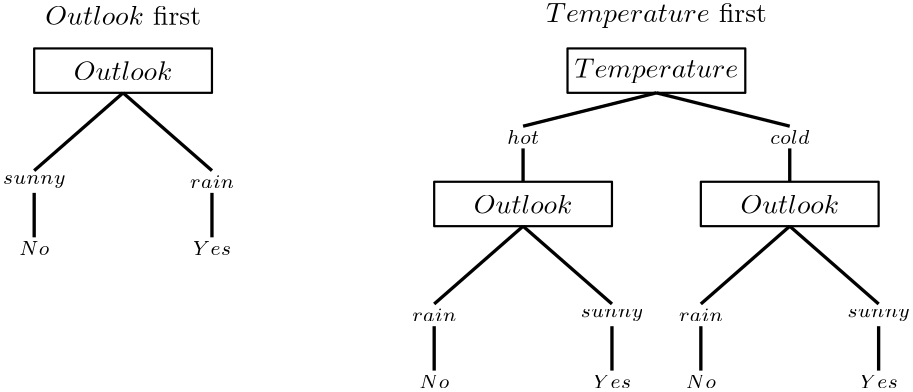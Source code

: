 <?xml version="1.0"?>
<!DOCTYPE ipe SYSTEM "ipe.dtd">
<ipe version="70218" creator="Ipe 7.2.28">
<info created="D:20250930093143" modified="D:20250930094147"/>
<ipestyle name="basic">
<symbol name="arrow/arc(spx)">
<path stroke="sym-stroke" fill="sym-stroke" pen="sym-pen">
0 0 m
-1 0.333 l
-1 -0.333 l
h
</path>
</symbol>
<symbol name="arrow/farc(spx)">
<path stroke="sym-stroke" fill="white" pen="sym-pen">
0 0 m
-1 0.333 l
-1 -0.333 l
h
</path>
</symbol>
<symbol name="arrow/ptarc(spx)">
<path stroke="sym-stroke" fill="sym-stroke" pen="sym-pen">
0 0 m
-1 0.333 l
-0.8 0 l
-1 -0.333 l
h
</path>
</symbol>
<symbol name="arrow/fptarc(spx)">
<path stroke="sym-stroke" fill="white" pen="sym-pen">
0 0 m
-1 0.333 l
-0.8 0 l
-1 -0.333 l
h
</path>
</symbol>
<symbol name="mark/circle(sx)" transformations="translations">
<path fill="sym-stroke">
0.6 0 0 0.6 0 0 e
0.4 0 0 0.4 0 0 e
</path>
</symbol>
<symbol name="mark/disk(sx)" transformations="translations">
<path fill="sym-stroke">
0.6 0 0 0.6 0 0 e
</path>
</symbol>
<symbol name="mark/fdisk(sfx)" transformations="translations">
<group>
<path fill="sym-fill">
0.5 0 0 0.5 0 0 e
</path>
<path fill="sym-stroke" fillrule="eofill">
0.6 0 0 0.6 0 0 e
0.4 0 0 0.4 0 0 e
</path>
</group>
</symbol>
<symbol name="mark/box(sx)" transformations="translations">
<path fill="sym-stroke" fillrule="eofill">
-0.6 -0.6 m
0.6 -0.6 l
0.6 0.6 l
-0.6 0.6 l
h
-0.4 -0.4 m
0.4 -0.4 l
0.4 0.4 l
-0.4 0.4 l
h
</path>
</symbol>
<symbol name="mark/square(sx)" transformations="translations">
<path fill="sym-stroke">
-0.6 -0.6 m
0.6 -0.6 l
0.6 0.6 l
-0.6 0.6 l
h
</path>
</symbol>
<symbol name="mark/fsquare(sfx)" transformations="translations">
<group>
<path fill="sym-fill">
-0.5 -0.5 m
0.5 -0.5 l
0.5 0.5 l
-0.5 0.5 l
h
</path>
<path fill="sym-stroke" fillrule="eofill">
-0.6 -0.6 m
0.6 -0.6 l
0.6 0.6 l
-0.6 0.6 l
h
-0.4 -0.4 m
0.4 -0.4 l
0.4 0.4 l
-0.4 0.4 l
h
</path>
</group>
</symbol>
<symbol name="mark/cross(sx)" transformations="translations">
<group>
<path fill="sym-stroke">
-0.43 -0.57 m
0.57 0.43 l
0.43 0.57 l
-0.57 -0.43 l
h
</path>
<path fill="sym-stroke">
-0.43 0.57 m
0.57 -0.43 l
0.43 -0.57 l
-0.57 0.43 l
h
</path>
</group>
</symbol>
<symbol name="arrow/fnormal(spx)">
<path stroke="sym-stroke" fill="white" pen="sym-pen">
0 0 m
-1 0.333 l
-1 -0.333 l
h
</path>
</symbol>
<symbol name="arrow/pointed(spx)">
<path stroke="sym-stroke" fill="sym-stroke" pen="sym-pen">
0 0 m
-1 0.333 l
-0.8 0 l
-1 -0.333 l
h
</path>
</symbol>
<symbol name="arrow/fpointed(spx)">
<path stroke="sym-stroke" fill="white" pen="sym-pen">
0 0 m
-1 0.333 l
-0.8 0 l
-1 -0.333 l
h
</path>
</symbol>
<symbol name="arrow/linear(spx)">
<path stroke="sym-stroke" pen="sym-pen">
-1 0.333 m
0 0 l
-1 -0.333 l
</path>
</symbol>
<symbol name="arrow/fdouble(spx)">
<path stroke="sym-stroke" fill="white" pen="sym-pen">
0 0 m
-1 0.333 l
-1 -0.333 l
h
-1 0 m
-2 0.333 l
-2 -0.333 l
h
</path>
</symbol>
<symbol name="arrow/double(spx)">
<path stroke="sym-stroke" fill="sym-stroke" pen="sym-pen">
0 0 m
-1 0.333 l
-1 -0.333 l
h
-1 0 m
-2 0.333 l
-2 -0.333 l
h
</path>
</symbol>
<symbol name="arrow/mid-normal(spx)">
<path stroke="sym-stroke" fill="sym-stroke" pen="sym-pen">
0.5 0 m
-0.5 0.333 l
-0.5 -0.333 l
h
</path>
</symbol>
<symbol name="arrow/mid-fnormal(spx)">
<path stroke="sym-stroke" fill="white" pen="sym-pen">
0.5 0 m
-0.5 0.333 l
-0.5 -0.333 l
h
</path>
</symbol>
<symbol name="arrow/mid-pointed(spx)">
<path stroke="sym-stroke" fill="sym-stroke" pen="sym-pen">
0.5 0 m
-0.5 0.333 l
-0.3 0 l
-0.5 -0.333 l
h
</path>
</symbol>
<symbol name="arrow/mid-fpointed(spx)">
<path stroke="sym-stroke" fill="white" pen="sym-pen">
0.5 0 m
-0.5 0.333 l
-0.3 0 l
-0.5 -0.333 l
h
</path>
</symbol>
<symbol name="arrow/mid-double(spx)">
<path stroke="sym-stroke" fill="sym-stroke" pen="sym-pen">
1 0 m
0 0.333 l
0 -0.333 l
h
0 0 m
-1 0.333 l
-1 -0.333 l
h
</path>
</symbol>
<symbol name="arrow/mid-fdouble(spx)">
<path stroke="sym-stroke" fill="white" pen="sym-pen">
1 0 m
0 0.333 l
0 -0.333 l
h
0 0 m
-1 0.333 l
-1 -0.333 l
h
</path>
</symbol>
<anglesize name="22.5 deg" value="22.5"/>
<anglesize name="30 deg" value="30"/>
<anglesize name="45 deg" value="45"/>
<anglesize name="60 deg" value="60"/>
<anglesize name="90 deg" value="90"/>
<arrowsize name="large" value="10"/>
<arrowsize name="small" value="5"/>
<arrowsize name="tiny" value="3"/>
<color name="blue" value="0 0 1"/>
<color name="brown" value="0.647 0.165 0.165"/>
<color name="darkblue" value="0 0 0.545"/>
<color name="darkcyan" value="0 0.545 0.545"/>
<color name="darkgray" value="0.663"/>
<color name="darkgreen" value="0 0.392 0"/>
<color name="darkmagenta" value="0.545 0 0.545"/>
<color name="darkorange" value="1 0.549 0"/>
<color name="darkred" value="0.545 0 0"/>
<color name="gold" value="1 0.843 0"/>
<color name="gray" value="0.745"/>
<color name="green" value="0 1 0"/>
<color name="lightblue" value="0.678 0.847 0.902"/>
<color name="lightcyan" value="0.878 1 1"/>
<color name="lightgray" value="0.827"/>
<color name="lightgreen" value="0.565 0.933 0.565"/>
<color name="lightyellow" value="1 1 0.878"/>
<color name="navy" value="0 0 0.502"/>
<color name="orange" value="1 0.647 0"/>
<color name="pink" value="1 0.753 0.796"/>
<color name="purple" value="0.627 0.125 0.941"/>
<color name="red" value="1 0 0"/>
<color name="seagreen" value="0.18 0.545 0.341"/>
<color name="turquoise" value="0.251 0.878 0.816"/>
<color name="violet" value="0.933 0.51 0.933"/>
<color name="yellow" value="1 1 0"/>
<dashstyle name="dash dot dotted" value="[4 2 1 2 1 2] 0"/>
<dashstyle name="dash dotted" value="[4 2 1 2] 0"/>
<dashstyle name="dashed" value="[4] 0"/>
<dashstyle name="dotted" value="[1 3] 0"/>
<gridsize name="10 pts (~3.5 mm)" value="10"/>
<gridsize name="14 pts (~5 mm)" value="14"/>
<gridsize name="16 pts (~6 mm)" value="16"/>
<gridsize name="20 pts (~7 mm)" value="20"/>
<gridsize name="28 pts (~10 mm)" value="28"/>
<gridsize name="32 pts (~12 mm)" value="32"/>
<gridsize name="4 pts" value="4"/>
<gridsize name="56 pts (~20 mm)" value="56"/>
<gridsize name="8 pts (~3 mm)" value="8"/>
<opacity name="10%" value="0.1"/>
<opacity name="30%" value="0.3"/>
<opacity name="50%" value="0.5"/>
<opacity name="75%" value="0.75"/>
<pen name="fat" value="1.2"/>
<pen name="heavier" value="0.8"/>
<pen name="ultrafat" value="2"/>
<symbolsize name="large" value="5"/>
<symbolsize name="small" value="2"/>
<symbolsize name="tiny" value="1.1"/>
<textsize name="Huge" value="\Huge"/>
<textsize name="LARGE" value="\LARGE"/>
<textsize name="Large" value="\Large"/>
<textsize name="footnote" value="\footnotesize"/>
<textsize name="huge" value="\huge"/>
<textsize name="large" value="\large"/>
<textsize name="script" value="\scriptsize"/>
<textsize name="small" value="\small"/>
<textsize name="tiny" value="\tiny"/>
<textstyle name="center" begin="\begin{center}" end="\end{center}"/>
<textstyle name="item" begin="\begin{itemize}\item{}" end="\end{itemize}"/>
<textstyle name="itemize" begin="\begin{itemize}" end="\end{itemize}"/>
<tiling name="falling" angle="-60" step="4" width="1"/>
<tiling name="rising" angle="30" step="4" width="1"/>
</ipestyle>
<page>
<layer name="alpha"/>
<view layers="alpha" active="alpha"/>
<path layer="alpha" matrix="1.33333 0 0 1 88 -32" stroke="black" pen="heavier">
192 768 m
192 752 l
240 752 l
240 768 l
h
</path>
<text matrix="1 0 0 1 160 -28" transformations="translations" pos="216 756" stroke="black" type="label" width="58.992" height="6.815" depth="1.93" halign="center" valign="center" style="math">Temperature</text>
<path matrix="1.33333 0 0 1 -104 -32" stroke="black" pen="heavier">
192 768 m
192 752 l
240 752 l
240 768 l
h
</path>
<text matrix="1 0 0 1 -32 -28" transformations="translations" pos="216 756" stroke="black" type="label" width="35.504" height="6.918" depth="0" halign="center" valign="center" style="math">Outlook</text>
<text matrix="1 0 0 1 -64 -68" transformations="translations" pos="216 756" stroke="black" type="label" width="22.611" height="3.009" depth="1.35" halign="center" valign="center" size="script" style="math">sunny</text>
<text matrix="1 0 0 1 0 -68" transformations="translations" pos="216 756" stroke="black" type="label" width="15.979" height="4.615" depth="0" halign="center" valign="center" size="script" style="math">rain</text>
<text matrix="1 0 0 1 -64 -92" transformations="translations" pos="216 756" stroke="black" type="label" width="10.991" height="4.765" depth="0" halign="center" valign="center" size="script" style="math">No</text>
<text matrix="1 0 0 1 0 -92" transformations="translations" pos="216 756" stroke="black" type="label" width="13.939" height="4.765" depth="0" halign="center" valign="center" size="script" style="math">Yes</text>
<path stroke="0" pen="fat">
184 720 m
152 692 l
</path>
<path stroke="0" pen="fat">
184 720 m
216 692 l
</path>
<path stroke="0" pen="fat">
216 684 m
216 668 l
</path>
<path stroke="0" pen="fat">
152 684 m
152 668 l
</path>
<path matrix="1.33333 0 0 1 40 -80" stroke="black" pen="heavier">
192 768 m
192 752 l
240 752 l
240 768 l
h
</path>
<text matrix="1 0 0 1 112 -76" transformations="translations" pos="216 756" stroke="black" type="label" width="35.504" height="6.918" depth="0" halign="center" valign="center" style="math">Outlook</text>
<text matrix="1 0 0 1 80 -140" transformations="translations" pos="216 756" stroke="black" type="label" width="10.991" height="4.765" depth="0" halign="center" valign="center" size="script" style="math">No</text>
<text matrix="1 0 0 1 144 -140" transformations="translations" pos="216 756" stroke="black" type="label" width="13.939" height="4.765" depth="0" halign="center" valign="center" size="script" style="math">Yes</text>
<path matrix="1 0 0 1 144 -48" stroke="0" pen="fat">
184 720 m
152 692 l
</path>
<path matrix="1 0 0 1 144 -48" stroke="0" pen="fat">
184 720 m
216 692 l
</path>
<path matrix="1 0 0 1 144 -48" stroke="0" pen="fat">
216 684 m
216 668 l
</path>
<path matrix="1 0 0 1 144 -48" stroke="0" pen="fat">
152 684 m
152 668 l
</path>
<path matrix="1.33333 0 0 1 136 -80" stroke="black" pen="heavier">
192 768 m
192 752 l
240 752 l
240 768 l
h
</path>
<text matrix="1 0 0 1 208 -76" transformations="translations" pos="216 756" stroke="black" type="label" width="35.504" height="6.918" depth="0" halign="center" valign="center" style="math">Outlook</text>
<text matrix="1 0 0 1 176 -140" transformations="translations" pos="216 756" stroke="black" type="label" width="10.991" height="4.765" depth="0" halign="center" valign="center" size="script" style="math">No</text>
<text matrix="1 0 0 1 240 -140" transformations="translations" pos="216 756" stroke="black" type="label" width="13.939" height="4.765" depth="0" halign="center" valign="center" size="script" style="math">Yes</text>
<path matrix="1 0 0 1 240 -48" stroke="0" pen="fat">
184 720 m
152 692 l
</path>
<path matrix="1 0 0 1 240 -48" stroke="0" pen="fat">
184 720 m
216 692 l
</path>
<path matrix="1 0 0 1 240 -48" stroke="0" pen="fat">
216 684 m
216 668 l
</path>
<path matrix="1 0 0 1 240 -48" stroke="0" pen="fat">
152 684 m
152 668 l
</path>
<text matrix="1 0 0 1 144 -116" transformations="translations" pos="216 756" stroke="black" type="label" width="22.611" height="3.009" depth="1.35" halign="center" valign="center" size="script" style="math">sunny</text>
<text matrix="1 0 0 1 80 -116" transformations="translations" pos="216 756" stroke="black" type="label" width="15.979" height="4.615" depth="0" halign="center" valign="center" size="script" style="math">rain</text>
<text matrix="1 0 0 1 112 -52" transformations="translations" pos="216 756" stroke="black" type="label" width="11.606" height="4.843" depth="0" halign="center" valign="center" size="script" style="math">hot</text>
<text matrix="1 0 0 1 208 -52" transformations="translations" pos="216 756" stroke="black" type="label" width="14.2" height="4.843" depth="0" halign="center" valign="center" size="script" style="math">cold</text>
<path matrix="1 0 0 1 24 0" stroke="0" pen="fat">
352 720 m
304 708 l
</path>
<path matrix="1 0 0 1 24 0" stroke="0" pen="fat">
352 720 m
400 708 l
</path>
<path matrix="1 0 0 1 24 0" stroke="0" pen="fat">
304 700 m
304 688 l
</path>
<path matrix="1 0 0 1 24 0" stroke="0" pen="fat">
400 700 m
400 688 l
</path>
<text matrix="1 0 0 1 -32 -8" transformations="translations" pos="216 756" stroke="black" type="label" width="56.066" height="6.918" depth="0" halign="center" valign="center">$Outlook$ first</text>
<text matrix="1 0 0 1 160 -8" transformations="translations" pos="216 756" stroke="black" type="label" width="79.554" height="6.926" depth="1.93" halign="center" valign="center">$Temperature$ first</text>
<text matrix="1 0 0 1 240 -116" transformations="translations" pos="216 756" stroke="black" type="label" width="22.611" height="3.009" depth="1.35" halign="center" valign="center" size="script" style="math">sunny</text>
<text matrix="1 0 0 1 176 -116" transformations="translations" pos="216 756" stroke="black" type="label" width="15.979" height="4.615" depth="0" halign="center" valign="center" size="script" style="math">rain</text>
</page>
</ipe>
